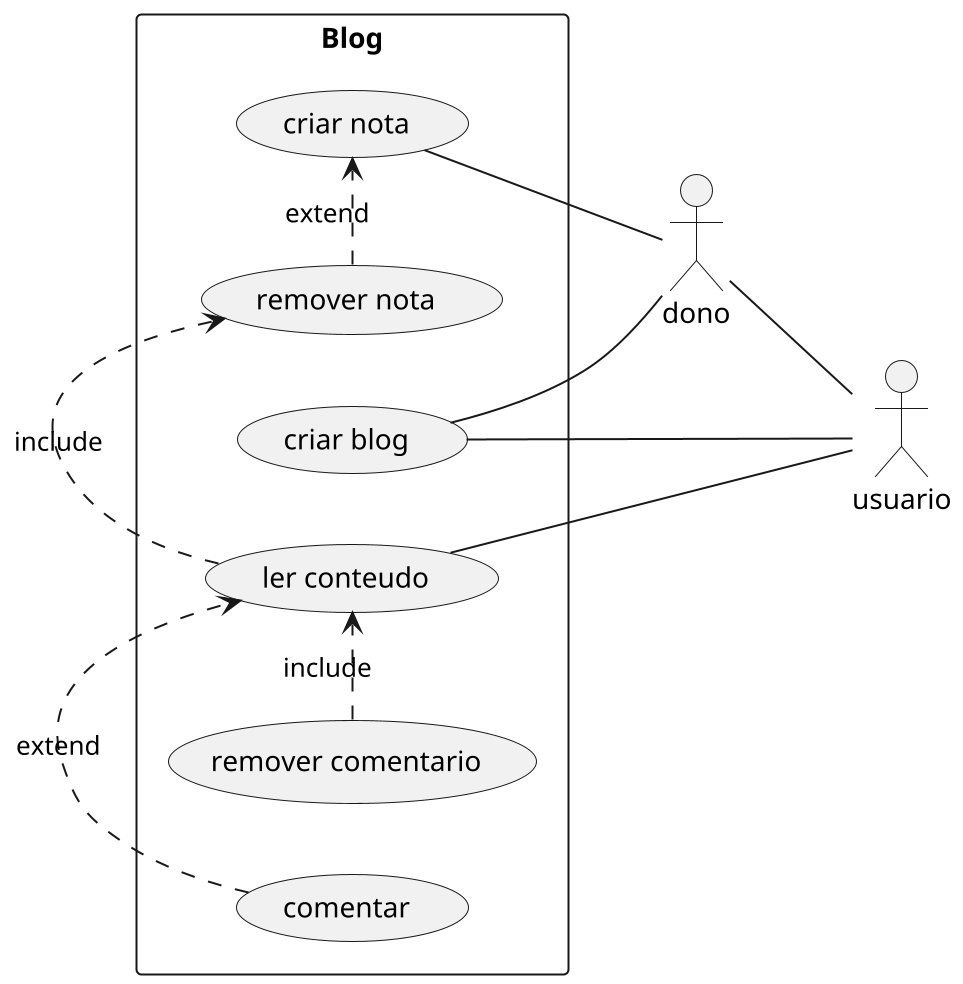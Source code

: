 @startuml
scale 2
left to right direction
skinparam PackageStyle rect

actor usuario
actor dono

rectangle Blog {
    (ler conteudo) -- usuario
    (criar blog) -- usuario
    (comentar).> (ler conteudo): extend
    (remover comentario).> (ler conteudo): include

    (criar blog) -- dono
    (criar nota) -- dono
    dono -- usuario
    (remover nota).> (criar nota): extend
    (ler conteudo).> (remover nota): include
}
@enduml